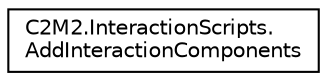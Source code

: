 digraph "Graphical Class Hierarchy"
{
 // LATEX_PDF_SIZE
  edge [fontname="Helvetica",fontsize="10",labelfontname="Helvetica",labelfontsize="10"];
  node [fontname="Helvetica",fontsize="10",shape=record];
  rankdir="LR";
  Node0 [label="C2M2.InteractionScripts.\lAddInteractionComponents",height=0.2,width=0.4,color="black", fillcolor="white", style="filled",URL="$d0/db9/class_c2_m2_1_1_interaction_scripts_1_1_add_interaction_components.html",tooltip="Adds components needed for VR interaction. Use this to build VR-interactable objects at runtime."];
}
